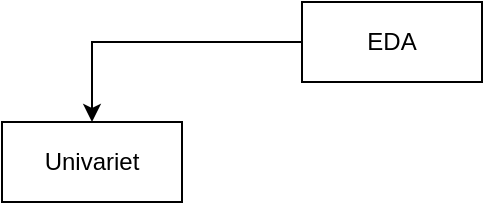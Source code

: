 <mxfile version="20.8.23" type="github">
  <diagram name="Page-1" id="jt4ZISShodlBxiSZYyno">
    <mxGraphModel dx="732" dy="510" grid="1" gridSize="10" guides="1" tooltips="1" connect="1" arrows="1" fold="1" page="1" pageScale="1" pageWidth="850" pageHeight="1100" math="0" shadow="0">
      <root>
        <mxCell id="0" />
        <mxCell id="1" parent="0" />
        <mxCell id="KYuz1vz09E3Rf9H6T9P5-4" value="" style="edgeStyle=orthogonalEdgeStyle;rounded=0;orthogonalLoop=1;jettySize=auto;html=1;entryX=0.5;entryY=0;entryDx=0;entryDy=0;" edge="1" parent="1" source="KYuz1vz09E3Rf9H6T9P5-1" target="KYuz1vz09E3Rf9H6T9P5-2">
          <mxGeometry relative="1" as="geometry" />
        </mxCell>
        <mxCell id="KYuz1vz09E3Rf9H6T9P5-1" value="EDA" style="rounded=0;whiteSpace=wrap;html=1;" vertex="1" parent="1">
          <mxGeometry x="400" y="10" width="90" height="40" as="geometry" />
        </mxCell>
        <mxCell id="KYuz1vz09E3Rf9H6T9P5-2" value="Univariet" style="rounded=0;whiteSpace=wrap;html=1;" vertex="1" parent="1">
          <mxGeometry x="250" y="70" width="90" height="40" as="geometry" />
        </mxCell>
      </root>
    </mxGraphModel>
  </diagram>
</mxfile>
